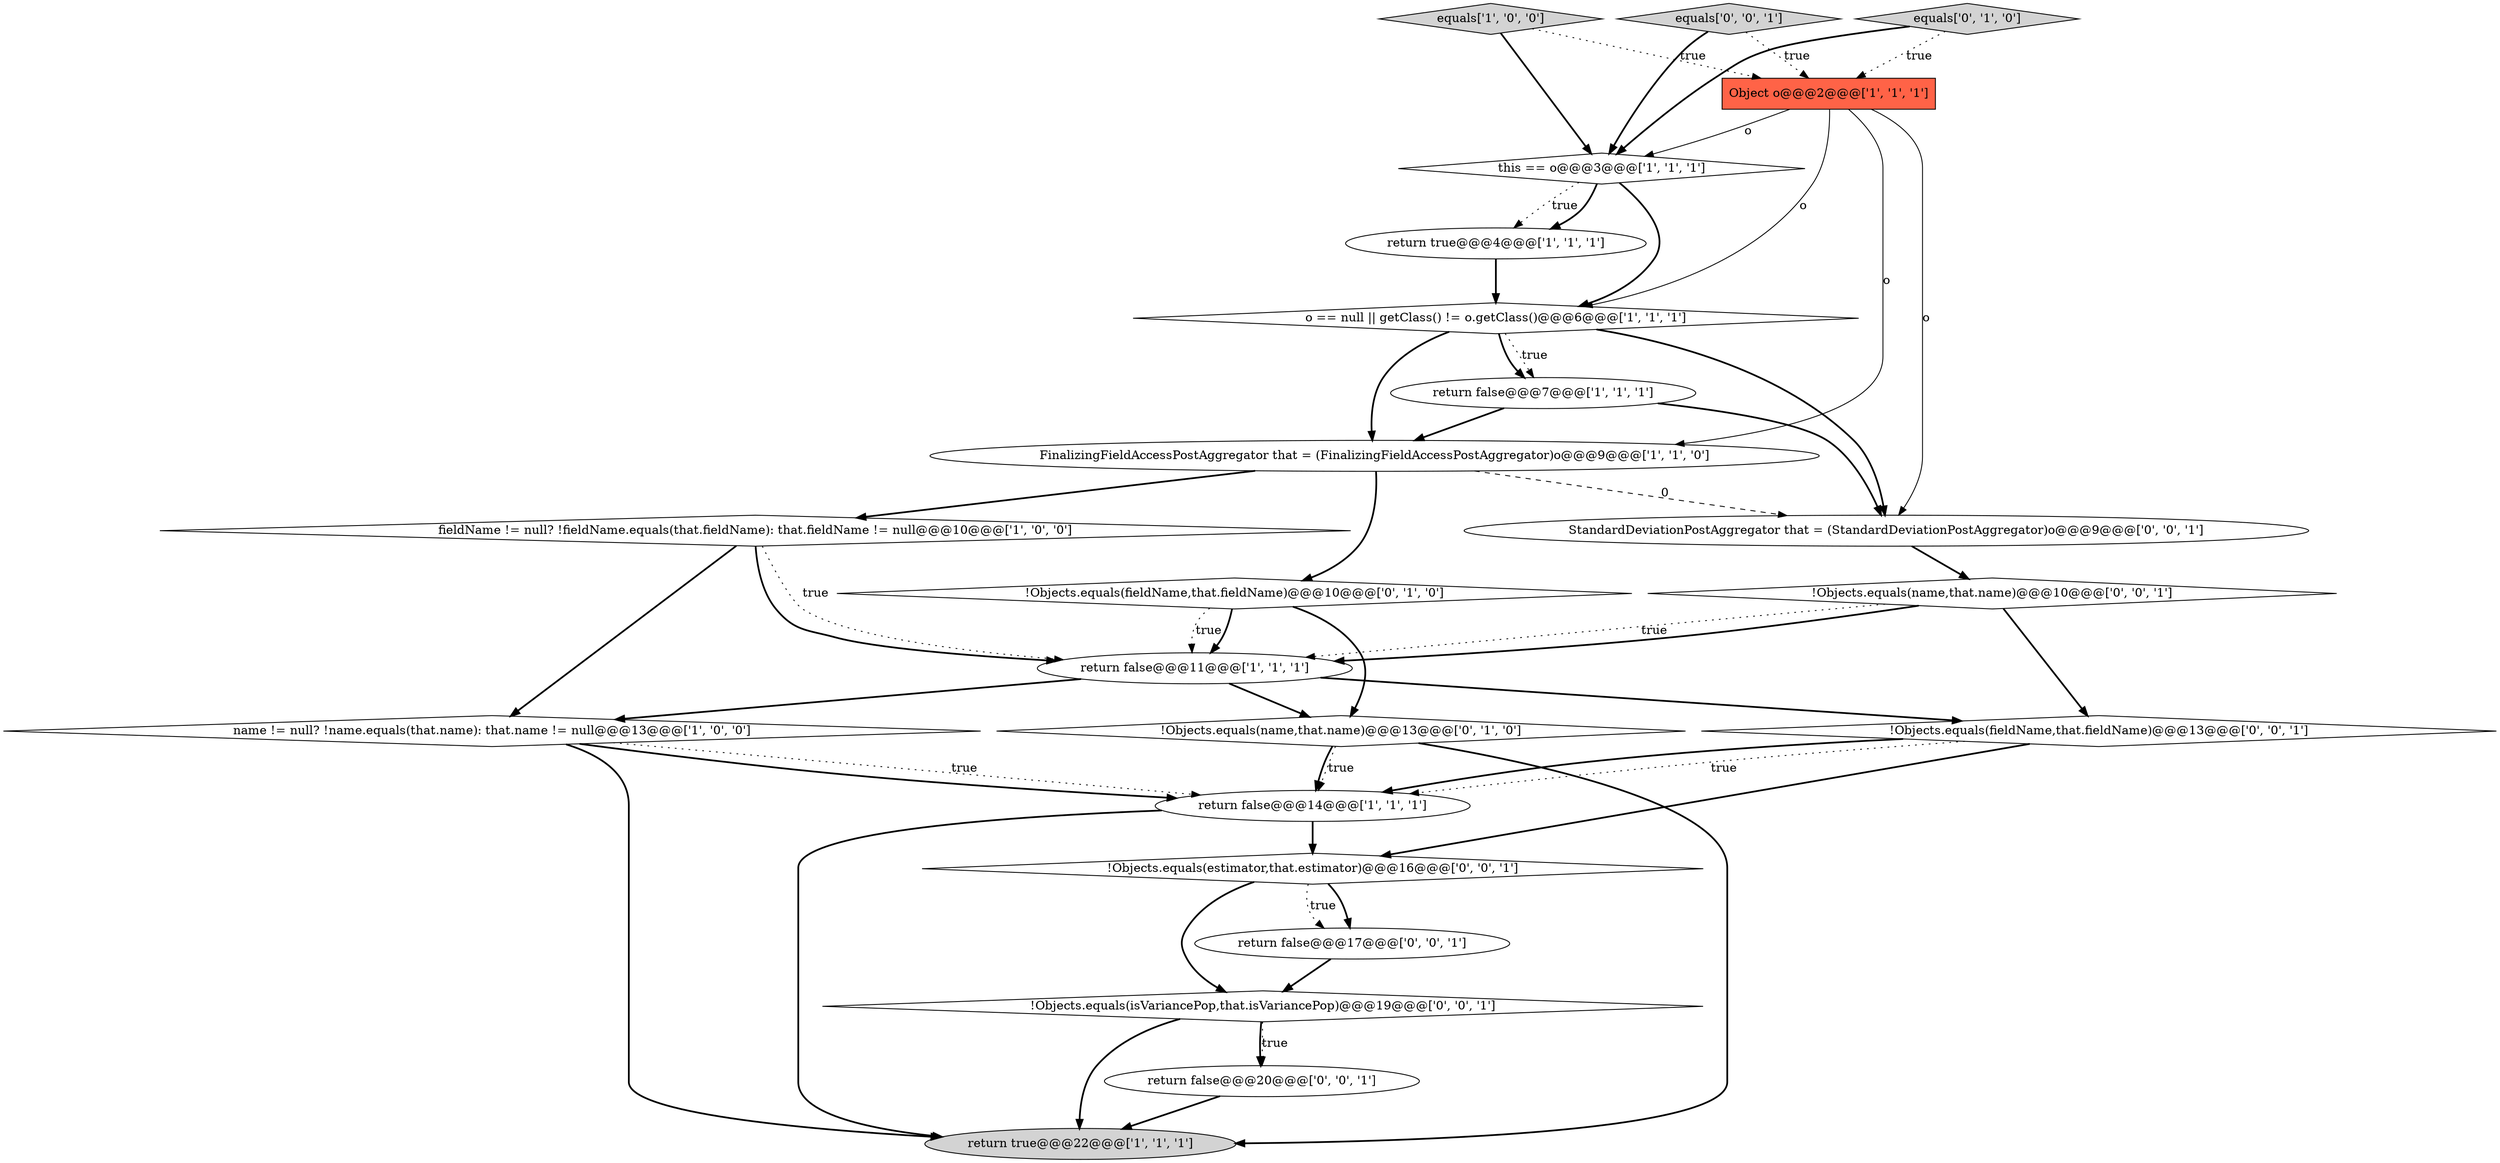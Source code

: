 digraph {
6 [style = filled, label = "fieldName != null? !fieldName.equals(that.fieldName): that.fieldName != null@@@10@@@['1', '0', '0']", fillcolor = white, shape = diamond image = "AAA0AAABBB1BBB"];
5 [style = filled, label = "return false@@@11@@@['1', '1', '1']", fillcolor = white, shape = ellipse image = "AAA0AAABBB1BBB"];
13 [style = filled, label = "equals['0', '1', '0']", fillcolor = lightgray, shape = diamond image = "AAA0AAABBB2BBB"];
3 [style = filled, label = "o == null || getClass() != o.getClass()@@@6@@@['1', '1', '1']", fillcolor = white, shape = diamond image = "AAA0AAABBB1BBB"];
18 [style = filled, label = "equals['0', '0', '1']", fillcolor = lightgray, shape = diamond image = "AAA0AAABBB3BBB"];
14 [style = filled, label = "!Objects.equals(name,that.name)@@@13@@@['0', '1', '0']", fillcolor = white, shape = diamond image = "AAA0AAABBB2BBB"];
8 [style = filled, label = "return true@@@4@@@['1', '1', '1']", fillcolor = white, shape = ellipse image = "AAA0AAABBB1BBB"];
16 [style = filled, label = "!Objects.equals(fieldName,that.fieldName)@@@13@@@['0', '0', '1']", fillcolor = white, shape = diamond image = "AAA0AAABBB3BBB"];
1 [style = filled, label = "this == o@@@3@@@['1', '1', '1']", fillcolor = white, shape = diamond image = "AAA0AAABBB1BBB"];
9 [style = filled, label = "return false@@@7@@@['1', '1', '1']", fillcolor = white, shape = ellipse image = "AAA0AAABBB1BBB"];
15 [style = filled, label = "!Objects.equals(isVariancePop,that.isVariancePop)@@@19@@@['0', '0', '1']", fillcolor = white, shape = diamond image = "AAA0AAABBB3BBB"];
10 [style = filled, label = "return true@@@22@@@['1', '1', '1']", fillcolor = lightgray, shape = ellipse image = "AAA0AAABBB1BBB"];
19 [style = filled, label = "return false@@@17@@@['0', '0', '1']", fillcolor = white, shape = ellipse image = "AAA0AAABBB3BBB"];
2 [style = filled, label = "return false@@@14@@@['1', '1', '1']", fillcolor = white, shape = ellipse image = "AAA0AAABBB1BBB"];
12 [style = filled, label = "!Objects.equals(fieldName,that.fieldName)@@@10@@@['0', '1', '0']", fillcolor = white, shape = diamond image = "AAA0AAABBB2BBB"];
20 [style = filled, label = "!Objects.equals(estimator,that.estimator)@@@16@@@['0', '0', '1']", fillcolor = white, shape = diamond image = "AAA0AAABBB3BBB"];
11 [style = filled, label = "equals['1', '0', '0']", fillcolor = lightgray, shape = diamond image = "AAA0AAABBB1BBB"];
4 [style = filled, label = "FinalizingFieldAccessPostAggregator that = (FinalizingFieldAccessPostAggregator)o@@@9@@@['1', '1', '0']", fillcolor = white, shape = ellipse image = "AAA0AAABBB1BBB"];
22 [style = filled, label = "StandardDeviationPostAggregator that = (StandardDeviationPostAggregator)o@@@9@@@['0', '0', '1']", fillcolor = white, shape = ellipse image = "AAA0AAABBB3BBB"];
21 [style = filled, label = "return false@@@20@@@['0', '0', '1']", fillcolor = white, shape = ellipse image = "AAA0AAABBB3BBB"];
7 [style = filled, label = "name != null? !name.equals(that.name): that.name != null@@@13@@@['1', '0', '0']", fillcolor = white, shape = diamond image = "AAA0AAABBB1BBB"];
0 [style = filled, label = "Object o@@@2@@@['1', '1', '1']", fillcolor = tomato, shape = box image = "AAA0AAABBB1BBB"];
17 [style = filled, label = "!Objects.equals(name,that.name)@@@10@@@['0', '0', '1']", fillcolor = white, shape = diamond image = "AAA0AAABBB3BBB"];
7->2 [style = dotted, label="true"];
15->21 [style = dotted, label="true"];
9->22 [style = bold, label=""];
5->14 [style = bold, label=""];
4->6 [style = bold, label=""];
1->8 [style = dotted, label="true"];
0->4 [style = solid, label="o"];
16->2 [style = dotted, label="true"];
9->4 [style = bold, label=""];
7->10 [style = bold, label=""];
12->14 [style = bold, label=""];
20->15 [style = bold, label=""];
1->8 [style = bold, label=""];
19->15 [style = bold, label=""];
0->1 [style = solid, label="o"];
11->0 [style = dotted, label="true"];
11->1 [style = bold, label=""];
2->10 [style = bold, label=""];
15->21 [style = bold, label=""];
22->17 [style = bold, label=""];
21->10 [style = bold, label=""];
8->3 [style = bold, label=""];
12->5 [style = dotted, label="true"];
20->19 [style = bold, label=""];
16->2 [style = bold, label=""];
6->5 [style = dotted, label="true"];
12->5 [style = bold, label=""];
1->3 [style = bold, label=""];
18->0 [style = dotted, label="true"];
3->9 [style = bold, label=""];
2->20 [style = bold, label=""];
13->0 [style = dotted, label="true"];
0->3 [style = solid, label="o"];
6->5 [style = bold, label=""];
4->12 [style = bold, label=""];
14->2 [style = dotted, label="true"];
14->2 [style = bold, label=""];
13->1 [style = bold, label=""];
16->20 [style = bold, label=""];
18->1 [style = bold, label=""];
3->22 [style = bold, label=""];
20->19 [style = dotted, label="true"];
6->7 [style = bold, label=""];
14->10 [style = bold, label=""];
0->22 [style = solid, label="o"];
3->9 [style = dotted, label="true"];
17->5 [style = dotted, label="true"];
17->16 [style = bold, label=""];
15->10 [style = bold, label=""];
5->16 [style = bold, label=""];
3->4 [style = bold, label=""];
5->7 [style = bold, label=""];
17->5 [style = bold, label=""];
4->22 [style = dashed, label="0"];
7->2 [style = bold, label=""];
}

